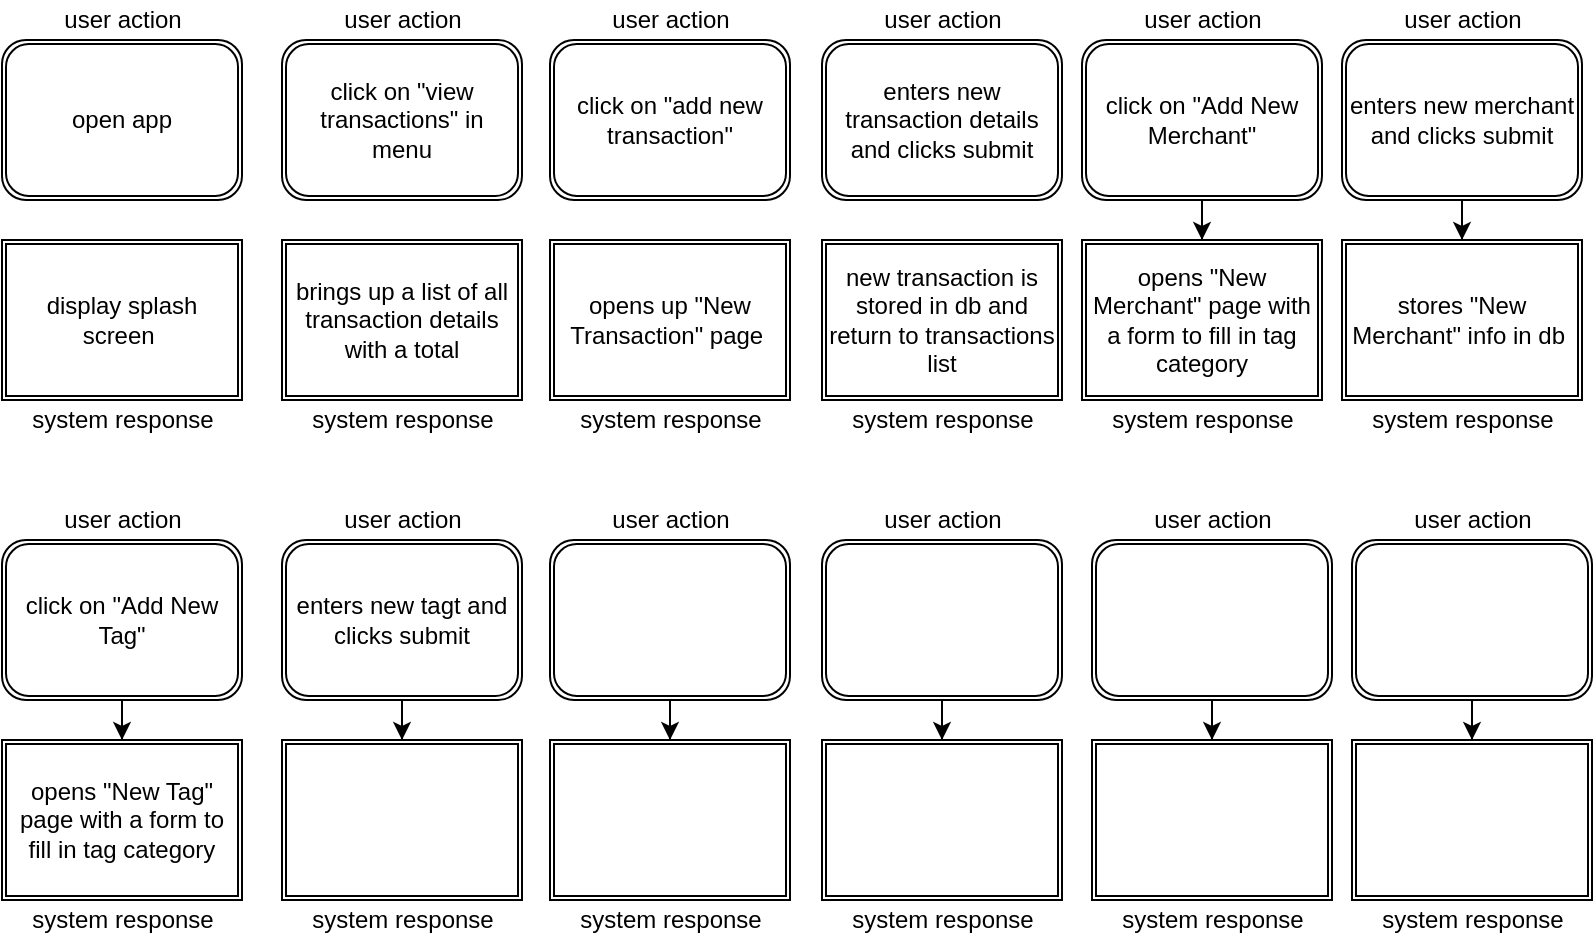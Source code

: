 <mxfile version="13.7.9" type="device"><diagram id="zQHj4EcGFToG4hgBChl1" name="Page-1"><mxGraphModel dx="946" dy="630" grid="1" gridSize="10" guides="1" tooltips="1" connect="1" arrows="1" fold="1" page="1" pageScale="1" pageWidth="827" pageHeight="1169" math="0" shadow="0"><root><mxCell id="0"/><mxCell id="1" parent="0"/><mxCell id="3OBVrgahNfSFsJYQHG8G-1" value="open app" style="shape=ext;double=1;rounded=1;whiteSpace=wrap;html=1;" vertex="1" parent="1"><mxGeometry x="20" y="50" width="120" height="80" as="geometry"/></mxCell><mxCell id="3OBVrgahNfSFsJYQHG8G-2" value="display splash screen&amp;nbsp;" style="shape=ext;double=1;rounded=0;whiteSpace=wrap;html=1;" vertex="1" parent="1"><mxGeometry x="20" y="150" width="120" height="80" as="geometry"/></mxCell><mxCell id="3OBVrgahNfSFsJYQHG8G-3" value="user action" style="text;html=1;align=center;verticalAlign=middle;resizable=0;points=[];autosize=1;" vertex="1" parent="1"><mxGeometry x="45" y="30" width="70" height="20" as="geometry"/></mxCell><mxCell id="3OBVrgahNfSFsJYQHG8G-5" value="system response" style="text;html=1;align=center;verticalAlign=middle;resizable=0;points=[];autosize=1;" vertex="1" parent="1"><mxGeometry x="25" y="230" width="110" height="20" as="geometry"/></mxCell><mxCell id="3OBVrgahNfSFsJYQHG8G-7" value="click on &quot;view transactions&quot; in menu" style="shape=ext;double=1;rounded=1;whiteSpace=wrap;html=1;" vertex="1" parent="1"><mxGeometry x="160" y="50" width="120" height="80" as="geometry"/></mxCell><mxCell id="3OBVrgahNfSFsJYQHG8G-8" value="brings up a list of all transaction details with a total" style="shape=ext;double=1;rounded=0;whiteSpace=wrap;html=1;" vertex="1" parent="1"><mxGeometry x="160" y="150" width="120" height="80" as="geometry"/></mxCell><mxCell id="3OBVrgahNfSFsJYQHG8G-9" value="user action" style="text;html=1;align=center;verticalAlign=middle;resizable=0;points=[];autosize=1;" vertex="1" parent="1"><mxGeometry x="185" y="30" width="70" height="20" as="geometry"/></mxCell><mxCell id="3OBVrgahNfSFsJYQHG8G-10" value="system response" style="text;html=1;align=center;verticalAlign=middle;resizable=0;points=[];autosize=1;" vertex="1" parent="1"><mxGeometry x="165" y="230" width="110" height="20" as="geometry"/></mxCell><mxCell id="3OBVrgahNfSFsJYQHG8G-12" value="click on &quot;add new transaction&quot;" style="shape=ext;double=1;rounded=1;whiteSpace=wrap;html=1;" vertex="1" parent="1"><mxGeometry x="294" y="50" width="120" height="80" as="geometry"/></mxCell><mxCell id="3OBVrgahNfSFsJYQHG8G-13" value="opens up &quot;New Transaction&quot; page&amp;nbsp;" style="shape=ext;double=1;rounded=0;whiteSpace=wrap;html=1;" vertex="1" parent="1"><mxGeometry x="294" y="150" width="120" height="80" as="geometry"/></mxCell><mxCell id="3OBVrgahNfSFsJYQHG8G-14" value="user action" style="text;html=1;align=center;verticalAlign=middle;resizable=0;points=[];autosize=1;" vertex="1" parent="1"><mxGeometry x="319" y="30" width="70" height="20" as="geometry"/></mxCell><mxCell id="3OBVrgahNfSFsJYQHG8G-15" value="system response" style="text;html=1;align=center;verticalAlign=middle;resizable=0;points=[];autosize=1;" vertex="1" parent="1"><mxGeometry x="299" y="230" width="110" height="20" as="geometry"/></mxCell><mxCell id="3OBVrgahNfSFsJYQHG8G-17" value="enters new transaction details and clicks submit" style="shape=ext;double=1;rounded=1;whiteSpace=wrap;html=1;" vertex="1" parent="1"><mxGeometry x="430" y="50" width="120" height="80" as="geometry"/></mxCell><mxCell id="3OBVrgahNfSFsJYQHG8G-18" value="new transaction is stored in db and return to transactions&lt;br&gt;list" style="shape=ext;double=1;rounded=0;whiteSpace=wrap;html=1;" vertex="1" parent="1"><mxGeometry x="430" y="150" width="120" height="80" as="geometry"/></mxCell><mxCell id="3OBVrgahNfSFsJYQHG8G-19" value="user action" style="text;html=1;align=center;verticalAlign=middle;resizable=0;points=[];autosize=1;" vertex="1" parent="1"><mxGeometry x="455" y="30" width="70" height="20" as="geometry"/></mxCell><mxCell id="3OBVrgahNfSFsJYQHG8G-20" value="system response" style="text;html=1;align=center;verticalAlign=middle;resizable=0;points=[];autosize=1;" vertex="1" parent="1"><mxGeometry x="435" y="230" width="110" height="20" as="geometry"/></mxCell><mxCell id="3OBVrgahNfSFsJYQHG8G-22" value="" style="edgeStyle=orthogonalEdgeStyle;rounded=0;orthogonalLoop=1;jettySize=auto;html=1;" edge="1" parent="1" source="3OBVrgahNfSFsJYQHG8G-23" target="3OBVrgahNfSFsJYQHG8G-24"><mxGeometry relative="1" as="geometry"/></mxCell><mxCell id="3OBVrgahNfSFsJYQHG8G-23" value="click on &quot;Add New Merchant&quot;" style="shape=ext;double=1;rounded=1;whiteSpace=wrap;html=1;" vertex="1" parent="1"><mxGeometry x="560" y="50" width="120" height="80" as="geometry"/></mxCell><mxCell id="3OBVrgahNfSFsJYQHG8G-24" value="opens &quot;New Merchant&quot; page with a form to fill in tag category" style="shape=ext;double=1;rounded=0;whiteSpace=wrap;html=1;" vertex="1" parent="1"><mxGeometry x="560" y="150" width="120" height="80" as="geometry"/></mxCell><mxCell id="3OBVrgahNfSFsJYQHG8G-25" value="user action" style="text;html=1;align=center;verticalAlign=middle;resizable=0;points=[];autosize=1;" vertex="1" parent="1"><mxGeometry x="585" y="30" width="70" height="20" as="geometry"/></mxCell><mxCell id="3OBVrgahNfSFsJYQHG8G-26" value="system response" style="text;html=1;align=center;verticalAlign=middle;resizable=0;points=[];autosize=1;" vertex="1" parent="1"><mxGeometry x="565" y="230" width="110" height="20" as="geometry"/></mxCell><mxCell id="3OBVrgahNfSFsJYQHG8G-27" value="" style="edgeStyle=orthogonalEdgeStyle;rounded=0;orthogonalLoop=1;jettySize=auto;html=1;" edge="1" parent="1" source="3OBVrgahNfSFsJYQHG8G-28" target="3OBVrgahNfSFsJYQHG8G-29"><mxGeometry relative="1" as="geometry"/></mxCell><mxCell id="3OBVrgahNfSFsJYQHG8G-28" value="enters new merchant and clicks submit" style="shape=ext;double=1;rounded=1;whiteSpace=wrap;html=1;" vertex="1" parent="1"><mxGeometry x="690" y="50" width="120" height="80" as="geometry"/></mxCell><mxCell id="3OBVrgahNfSFsJYQHG8G-29" value="stores &quot;New Merchant&quot; info in db&amp;nbsp;" style="shape=ext;double=1;rounded=0;whiteSpace=wrap;html=1;" vertex="1" parent="1"><mxGeometry x="690" y="150" width="120" height="80" as="geometry"/></mxCell><mxCell id="3OBVrgahNfSFsJYQHG8G-30" value="user action" style="text;html=1;align=center;verticalAlign=middle;resizable=0;points=[];autosize=1;" vertex="1" parent="1"><mxGeometry x="715" y="30" width="70" height="20" as="geometry"/></mxCell><mxCell id="3OBVrgahNfSFsJYQHG8G-31" value="system response" style="text;html=1;align=center;verticalAlign=middle;resizable=0;points=[];autosize=1;" vertex="1" parent="1"><mxGeometry x="695" y="230" width="110" height="20" as="geometry"/></mxCell><mxCell id="3OBVrgahNfSFsJYQHG8G-32" value="" style="edgeStyle=orthogonalEdgeStyle;rounded=0;orthogonalLoop=1;jettySize=auto;html=1;" edge="1" parent="1" source="3OBVrgahNfSFsJYQHG8G-33" target="3OBVrgahNfSFsJYQHG8G-34"><mxGeometry relative="1" as="geometry"/></mxCell><mxCell id="3OBVrgahNfSFsJYQHG8G-33" value="&lt;span&gt;click on &quot;Add New Tag&quot;&lt;/span&gt;" style="shape=ext;double=1;rounded=1;whiteSpace=wrap;html=1;" vertex="1" parent="1"><mxGeometry x="20" y="300" width="120" height="80" as="geometry"/></mxCell><mxCell id="3OBVrgahNfSFsJYQHG8G-34" value="&lt;span&gt;opens &quot;New Tag&quot; page with a form to fill in tag category&lt;/span&gt;" style="shape=ext;double=1;rounded=0;whiteSpace=wrap;html=1;" vertex="1" parent="1"><mxGeometry x="20" y="400" width="120" height="80" as="geometry"/></mxCell><mxCell id="3OBVrgahNfSFsJYQHG8G-35" value="user action" style="text;html=1;align=center;verticalAlign=middle;resizable=0;points=[];autosize=1;" vertex="1" parent="1"><mxGeometry x="45" y="280" width="70" height="20" as="geometry"/></mxCell><mxCell id="3OBVrgahNfSFsJYQHG8G-36" value="system response" style="text;html=1;align=center;verticalAlign=middle;resizable=0;points=[];autosize=1;" vertex="1" parent="1"><mxGeometry x="25" y="480" width="110" height="20" as="geometry"/></mxCell><mxCell id="3OBVrgahNfSFsJYQHG8G-37" value="" style="edgeStyle=orthogonalEdgeStyle;rounded=0;orthogonalLoop=1;jettySize=auto;html=1;" edge="1" parent="1" source="3OBVrgahNfSFsJYQHG8G-38" target="3OBVrgahNfSFsJYQHG8G-39"><mxGeometry relative="1" as="geometry"/></mxCell><mxCell id="3OBVrgahNfSFsJYQHG8G-38" value="&lt;span&gt;enters new tagt and clicks submit&lt;/span&gt;" style="shape=ext;double=1;rounded=1;whiteSpace=wrap;html=1;" vertex="1" parent="1"><mxGeometry x="160" y="300" width="120" height="80" as="geometry"/></mxCell><mxCell id="3OBVrgahNfSFsJYQHG8G-39" value="" style="shape=ext;double=1;rounded=0;whiteSpace=wrap;html=1;" vertex="1" parent="1"><mxGeometry x="160" y="400" width="120" height="80" as="geometry"/></mxCell><mxCell id="3OBVrgahNfSFsJYQHG8G-40" value="user action" style="text;html=1;align=center;verticalAlign=middle;resizable=0;points=[];autosize=1;" vertex="1" parent="1"><mxGeometry x="185" y="280" width="70" height="20" as="geometry"/></mxCell><mxCell id="3OBVrgahNfSFsJYQHG8G-41" value="system response" style="text;html=1;align=center;verticalAlign=middle;resizable=0;points=[];autosize=1;" vertex="1" parent="1"><mxGeometry x="165" y="480" width="110" height="20" as="geometry"/></mxCell><mxCell id="3OBVrgahNfSFsJYQHG8G-42" value="" style="edgeStyle=orthogonalEdgeStyle;rounded=0;orthogonalLoop=1;jettySize=auto;html=1;" edge="1" parent="1" source="3OBVrgahNfSFsJYQHG8G-43" target="3OBVrgahNfSFsJYQHG8G-44"><mxGeometry relative="1" as="geometry"/></mxCell><mxCell id="3OBVrgahNfSFsJYQHG8G-43" value="" style="shape=ext;double=1;rounded=1;whiteSpace=wrap;html=1;" vertex="1" parent="1"><mxGeometry x="294" y="300" width="120" height="80" as="geometry"/></mxCell><mxCell id="3OBVrgahNfSFsJYQHG8G-44" value="" style="shape=ext;double=1;rounded=0;whiteSpace=wrap;html=1;" vertex="1" parent="1"><mxGeometry x="294" y="400" width="120" height="80" as="geometry"/></mxCell><mxCell id="3OBVrgahNfSFsJYQHG8G-45" value="user action" style="text;html=1;align=center;verticalAlign=middle;resizable=0;points=[];autosize=1;" vertex="1" parent="1"><mxGeometry x="319" y="280" width="70" height="20" as="geometry"/></mxCell><mxCell id="3OBVrgahNfSFsJYQHG8G-46" value="system response" style="text;html=1;align=center;verticalAlign=middle;resizable=0;points=[];autosize=1;" vertex="1" parent="1"><mxGeometry x="299" y="480" width="110" height="20" as="geometry"/></mxCell><mxCell id="3OBVrgahNfSFsJYQHG8G-47" value="" style="edgeStyle=orthogonalEdgeStyle;rounded=0;orthogonalLoop=1;jettySize=auto;html=1;" edge="1" parent="1" source="3OBVrgahNfSFsJYQHG8G-48" target="3OBVrgahNfSFsJYQHG8G-49"><mxGeometry relative="1" as="geometry"/></mxCell><mxCell id="3OBVrgahNfSFsJYQHG8G-48" value="" style="shape=ext;double=1;rounded=1;whiteSpace=wrap;html=1;" vertex="1" parent="1"><mxGeometry x="430" y="300" width="120" height="80" as="geometry"/></mxCell><mxCell id="3OBVrgahNfSFsJYQHG8G-49" value="" style="shape=ext;double=1;rounded=0;whiteSpace=wrap;html=1;" vertex="1" parent="1"><mxGeometry x="430" y="400" width="120" height="80" as="geometry"/></mxCell><mxCell id="3OBVrgahNfSFsJYQHG8G-50" value="user action" style="text;html=1;align=center;verticalAlign=middle;resizable=0;points=[];autosize=1;" vertex="1" parent="1"><mxGeometry x="455" y="280" width="70" height="20" as="geometry"/></mxCell><mxCell id="3OBVrgahNfSFsJYQHG8G-51" value="system response" style="text;html=1;align=center;verticalAlign=middle;resizable=0;points=[];autosize=1;" vertex="1" parent="1"><mxGeometry x="435" y="480" width="110" height="20" as="geometry"/></mxCell><mxCell id="3OBVrgahNfSFsJYQHG8G-52" value="" style="edgeStyle=orthogonalEdgeStyle;rounded=0;orthogonalLoop=1;jettySize=auto;html=1;" edge="1" parent="1" source="3OBVrgahNfSFsJYQHG8G-53" target="3OBVrgahNfSFsJYQHG8G-54"><mxGeometry relative="1" as="geometry"/></mxCell><mxCell id="3OBVrgahNfSFsJYQHG8G-53" value="" style="shape=ext;double=1;rounded=1;whiteSpace=wrap;html=1;" vertex="1" parent="1"><mxGeometry x="565" y="300" width="120" height="80" as="geometry"/></mxCell><mxCell id="3OBVrgahNfSFsJYQHG8G-54" value="" style="shape=ext;double=1;rounded=0;whiteSpace=wrap;html=1;" vertex="1" parent="1"><mxGeometry x="565" y="400" width="120" height="80" as="geometry"/></mxCell><mxCell id="3OBVrgahNfSFsJYQHG8G-55" value="user action" style="text;html=1;align=center;verticalAlign=middle;resizable=0;points=[];autosize=1;" vertex="1" parent="1"><mxGeometry x="590" y="280" width="70" height="20" as="geometry"/></mxCell><mxCell id="3OBVrgahNfSFsJYQHG8G-56" value="system response" style="text;html=1;align=center;verticalAlign=middle;resizable=0;points=[];autosize=1;" vertex="1" parent="1"><mxGeometry x="570" y="480" width="110" height="20" as="geometry"/></mxCell><mxCell id="3OBVrgahNfSFsJYQHG8G-63" value="" style="edgeStyle=orthogonalEdgeStyle;rounded=0;orthogonalLoop=1;jettySize=auto;html=1;" edge="1" parent="1" source="3OBVrgahNfSFsJYQHG8G-64" target="3OBVrgahNfSFsJYQHG8G-65"><mxGeometry relative="1" as="geometry"/></mxCell><mxCell id="3OBVrgahNfSFsJYQHG8G-64" value="" style="shape=ext;double=1;rounded=1;whiteSpace=wrap;html=1;" vertex="1" parent="1"><mxGeometry x="695" y="300" width="120" height="80" as="geometry"/></mxCell><mxCell id="3OBVrgahNfSFsJYQHG8G-65" value="" style="shape=ext;double=1;rounded=0;whiteSpace=wrap;html=1;" vertex="1" parent="1"><mxGeometry x="695" y="400" width="120" height="80" as="geometry"/></mxCell><mxCell id="3OBVrgahNfSFsJYQHG8G-66" value="user action" style="text;html=1;align=center;verticalAlign=middle;resizable=0;points=[];autosize=1;" vertex="1" parent="1"><mxGeometry x="720" y="280" width="70" height="20" as="geometry"/></mxCell><mxCell id="3OBVrgahNfSFsJYQHG8G-67" value="system response" style="text;html=1;align=center;verticalAlign=middle;resizable=0;points=[];autosize=1;" vertex="1" parent="1"><mxGeometry x="700" y="480" width="110" height="20" as="geometry"/></mxCell></root></mxGraphModel></diagram></mxfile>